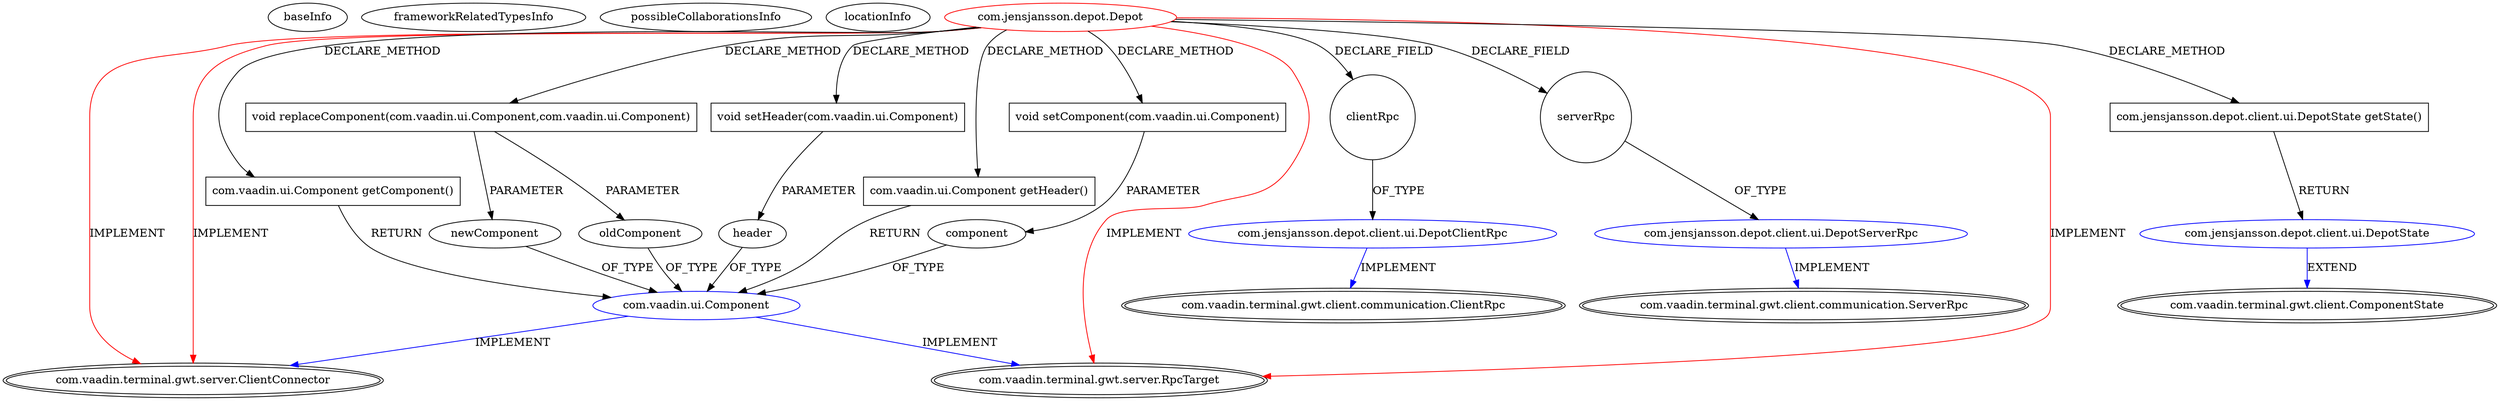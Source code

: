 digraph {
baseInfo[graphId=378,category="extension_graph",isAnonymous=false,possibleRelation=true]
frameworkRelatedTypesInfo[0="com.vaadin.terminal.gwt.server.ClientConnector",1="com.vaadin.terminal.gwt.server.RpcTarget",2="com.vaadin.terminal.gwt.server.ClientConnector",3="com.vaadin.terminal.gwt.server.RpcTarget"]
possibleCollaborationsInfo[0="378~FIELD_DECLARATION-~com.vaadin.terminal.gwt.server.ClientConnector com.vaadin.terminal.gwt.server.RpcTarget com.vaadin.terminal.gwt.server.ClientConnector com.vaadin.terminal.gwt.server.RpcTarget ~com.vaadin.terminal.gwt.client.communication.ServerRpc ~false~false",1="378~CLIENT_METHOD_DECLARATION-RETURN_TYPE-~com.vaadin.terminal.gwt.server.ClientConnector com.vaadin.terminal.gwt.server.RpcTarget com.vaadin.terminal.gwt.server.ClientConnector com.vaadin.terminal.gwt.server.RpcTarget ~com.vaadin.terminal.gwt.client.ComponentState ~false~false",2="378~CLIENT_METHOD_DECLARATION-PARAMETER_DECLARATION-CLIENT_METHOD_DECLARATION-PARAMETER_DECLARATION-CLIENT_METHOD_DECLARATION-RETURN_TYPE-CLIENT_METHOD_DECLARATION-PARAMETER_DECLARATION-CLIENT_METHOD_DECLARATION-RETURN_TYPE-CLIENT_METHOD_DECLARATION-PARAMETER_DECLARATION-~com.vaadin.terminal.gwt.server.ClientConnector com.vaadin.terminal.gwt.server.RpcTarget com.vaadin.terminal.gwt.server.ClientConnector com.vaadin.terminal.gwt.server.RpcTarget ~com.vaadin.terminal.gwt.server.ClientConnector com.vaadin.terminal.gwt.server.RpcTarget ~false~false",3="378~FIELD_DECLARATION-~com.vaadin.terminal.gwt.server.ClientConnector com.vaadin.terminal.gwt.server.RpcTarget com.vaadin.terminal.gwt.server.ClientConnector com.vaadin.terminal.gwt.server.RpcTarget ~com.vaadin.terminal.gwt.client.communication.ClientRpc ~false~false"]
locationInfo[projectName="Peppe-Depot",filePath="/Peppe-Depot/Depot-master/src/com/jensjansson/depot/Depot.java",contextSignature="Depot",graphId="378"]
0[label="com.jensjansson.depot.Depot",vertexType="ROOT_CLIENT_CLASS_DECLARATION",isFrameworkType=false,color=red]
1[label="com.vaadin.terminal.gwt.server.ClientConnector",vertexType="FRAMEWORK_INTERFACE_TYPE",isFrameworkType=true,peripheries=2]
2[label="com.vaadin.terminal.gwt.server.RpcTarget",vertexType="FRAMEWORK_INTERFACE_TYPE",isFrameworkType=true,peripheries=2]
5[label="clientRpc",vertexType="FIELD_DECLARATION",isFrameworkType=false,shape=circle]
6[label="com.jensjansson.depot.client.ui.DepotClientRpc",vertexType="REFERENCE_CLIENT_CLASS_DECLARATION",isFrameworkType=false,color=blue]
7[label="com.vaadin.terminal.gwt.client.communication.ClientRpc",vertexType="FRAMEWORK_INTERFACE_TYPE",isFrameworkType=true,peripheries=2]
8[label="serverRpc",vertexType="FIELD_DECLARATION",isFrameworkType=false,shape=circle]
9[label="com.jensjansson.depot.client.ui.DepotServerRpc",vertexType="REFERENCE_CLIENT_CLASS_DECLARATION",isFrameworkType=false,color=blue]
10[label="com.vaadin.terminal.gwt.client.communication.ServerRpc",vertexType="FRAMEWORK_INTERFACE_TYPE",isFrameworkType=true,peripheries=2]
11[label="void setHeader(com.vaadin.ui.Component)",vertexType="CLIENT_METHOD_DECLARATION",isFrameworkType=false,shape=box]
12[label="header",vertexType="PARAMETER_DECLARATION",isFrameworkType=false]
13[label="com.vaadin.ui.Component",vertexType="REFERENCE_CLIENT_CLASS_DECLARATION",isFrameworkType=false,color=blue]
16[label="com.vaadin.ui.Component getHeader()",vertexType="CLIENT_METHOD_DECLARATION",isFrameworkType=false,shape=box]
18[label="void setComponent(com.vaadin.ui.Component)",vertexType="CLIENT_METHOD_DECLARATION",isFrameworkType=false,shape=box]
19[label="component",vertexType="PARAMETER_DECLARATION",isFrameworkType=false]
21[label="com.vaadin.ui.Component getComponent()",vertexType="CLIENT_METHOD_DECLARATION",isFrameworkType=false,shape=box]
27[label="void replaceComponent(com.vaadin.ui.Component,com.vaadin.ui.Component)",vertexType="CLIENT_METHOD_DECLARATION",isFrameworkType=false,shape=box]
28[label="oldComponent",vertexType="PARAMETER_DECLARATION",isFrameworkType=false]
30[label="newComponent",vertexType="PARAMETER_DECLARATION",isFrameworkType=false]
34[label="com.jensjansson.depot.client.ui.DepotState getState()",vertexType="CLIENT_METHOD_DECLARATION",isFrameworkType=false,shape=box]
35[label="com.jensjansson.depot.client.ui.DepotState",vertexType="REFERENCE_CLIENT_CLASS_DECLARATION",isFrameworkType=false,color=blue]
36[label="com.vaadin.terminal.gwt.client.ComponentState",vertexType="FRAMEWORK_CLASS_TYPE",isFrameworkType=true,peripheries=2]
0->1[label="IMPLEMENT",color=red]
0->2[label="IMPLEMENT",color=red]
0->1[label="IMPLEMENT",color=red]
0->2[label="IMPLEMENT",color=red]
0->5[label="DECLARE_FIELD"]
6->7[label="IMPLEMENT",color=blue]
5->6[label="OF_TYPE"]
0->8[label="DECLARE_FIELD"]
9->10[label="IMPLEMENT",color=blue]
8->9[label="OF_TYPE"]
0->11[label="DECLARE_METHOD"]
13->1[label="IMPLEMENT",color=blue]
13->2[label="IMPLEMENT",color=blue]
12->13[label="OF_TYPE"]
11->12[label="PARAMETER"]
0->16[label="DECLARE_METHOD"]
16->13[label="RETURN"]
0->18[label="DECLARE_METHOD"]
19->13[label="OF_TYPE"]
18->19[label="PARAMETER"]
0->21[label="DECLARE_METHOD"]
21->13[label="RETURN"]
0->27[label="DECLARE_METHOD"]
28->13[label="OF_TYPE"]
27->28[label="PARAMETER"]
30->13[label="OF_TYPE"]
27->30[label="PARAMETER"]
0->34[label="DECLARE_METHOD"]
35->36[label="EXTEND",color=blue]
34->35[label="RETURN"]
}

